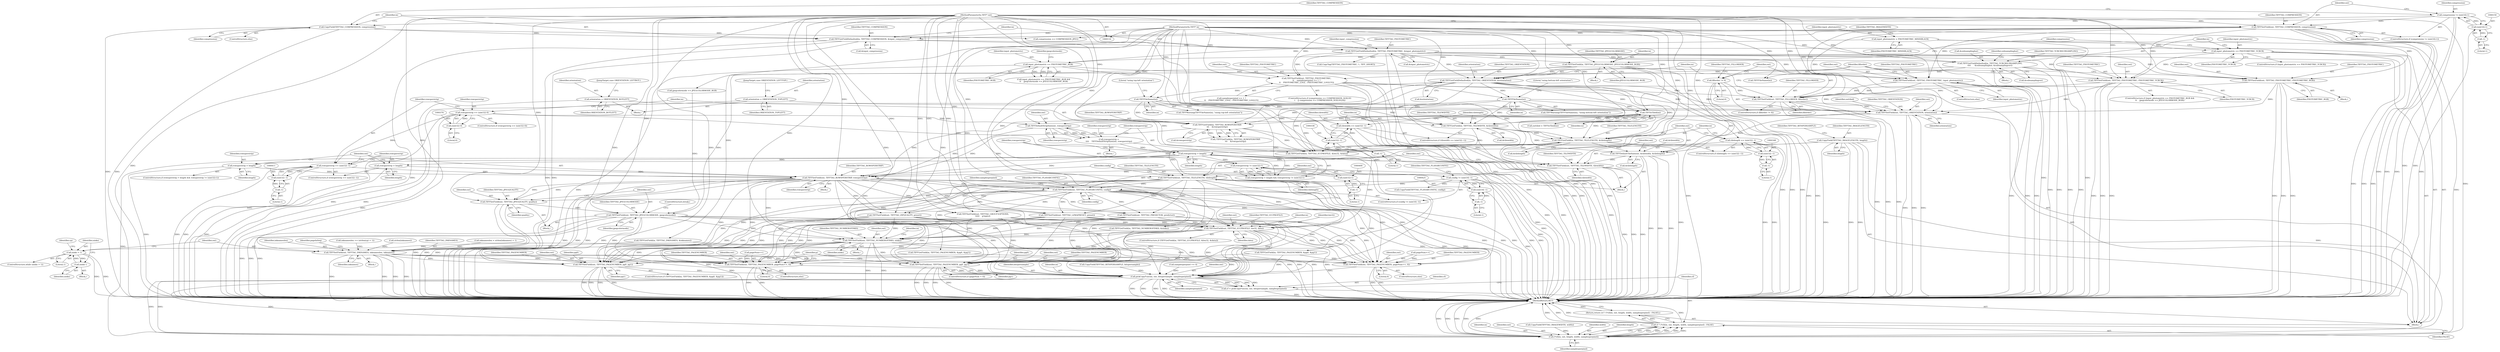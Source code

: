 digraph "0_libtiff_43c0b81a818640429317c80fea1e66771e85024b#diff-c8b4b355f9b5c06d585b23138e1c185f@pointer" {
"1000452" [label="(Call,TIFFSetField(out, TIFFTAG_JPEGQUALITY, quality))"];
"1000417" [label="(Call,TIFFSetField(out, TIFFTAG_ROWSPERSTRIP, rowsperstrip))"];
"1000389" [label="(Call,TIFFDefaultStripSize(out, rowsperstrip))"];
"1000316" [label="(Call,TIFFSetField(out, TIFFTAG_ORIENTATION, orientation))"];
"1000224" [label="(Call,TIFFSetField(out, TIFFTAG_PHOTOMETRIC, PHOTOMETRIC_YCBCR))"];
"1000153" [label="(Call,TIFFSetField(out, TIFFTAG_COMPRESSION, compression))"];
"1000118" [label="(MethodParameterIn,TIFF* out)"];
"1000147" [label="(Call,compression != (uint16)-1)"];
"1000149" [label="(Call,(uint16)-1)"];
"1000151" [label="(Call,-1)"];
"1000166" [label="(Call,TIFFGetFieldDefaulted(in, TIFFTAG_PHOTOMETRIC, &input_photometric))"];
"1000161" [label="(Call,TIFFGetFieldDefaulted(in, TIFFTAG_COMPRESSION, &input_compression))"];
"1000117" [label="(MethodParameterIn,TIFF* in)"];
"1000158" [label="(Call,CopyField(TIFFTAG_COMPRESSION, compression))"];
"1000182" [label="(Call,input_photometric == PHOTOMETRIC_YCBCR)"];
"1000127" [label="(Call,input_photometric = PHOTOMETRIC_MINISBLACK)"];
"1000274" [label="(Call,TIFFSetField(out, TIFFTAG_FILLORDER, fillorder))"];
"1000229" [label="(Call,TIFFSetField(out, TIFFTAG_PHOTOMETRIC, input_photometric))"];
"1000218" [label="(Call,input_photometric == PHOTOMETRIC_RGB)"];
"1000242" [label="(Call,TIFFSetField(out, TIFFTAG_PHOTOMETRIC,\n\t\t    samplesperpixel == 1 ?\n\t\t    PHOTOMETRIC_LOGL : PHOTOMETRIC_LOGLUV))"];
"1000261" [label="(Call,TIFFSetField(out, TIFFTAG_PHOTOMETRIC, PHOTOMETRIC_RGB))"];
"1000271" [label="(Call,fillorder != 0)"];
"1000283" [label="(Call,TIFFGetFieldDefaulted(in, TIFFTAG_ORIENTATION, &orientation))"];
"1000188" [label="(Call,TIFFGetFieldDefaulted(in, TIFFTAG_YCBCRSUBSAMPLING,\n\t\t\t\t      &subsamplinghor, &subsamplingver))"];
"1000176" [label="(Call,TIFFSetField(in, TIFFTAG_JPEGCOLORMODE, JPEGCOLORMODE_RGB))"];
"1000297" [label="(Call,orientation = ORIENTATION_BOTLEFT)"];
"1000310" [label="(Call,orientation = ORIENTATION_TOPLEFT)"];
"1000373" [label="(Call,rowsperstrip == (uint32) 0)"];
"1000375" [label="(Call,(uint32) 0)"];
"1000381" [label="(Call,TIFFGetField(in, TIFFTAG_ROWSPERSTRIP,\n\t\t\t    &rowsperstrip))"];
"1000327" [label="(Call,TIFFIsTiled(in))"];
"1000294" [label="(Call,TIFFFileName(in))"];
"1000307" [label="(Call,TIFFFileName(in))"];
"1000397" [label="(Call,rowsperstrip != (uint32)-1)"];
"1000394" [label="(Call,rowsperstrip > length)"];
"1000387" [label="(Call,rowsperstrip =\n\t\t\t\t    TIFFDefaultStripSize(out, rowsperstrip))"];
"1000137" [label="(Call,CopyField(TIFFTAG_IMAGELENGTH, length))"];
"1000399" [label="(Call,(uint32)-1)"];
"1000401" [label="(Call,-1)"];
"1000408" [label="(Call,rowsperstrip == (uint32) -1)"];
"1000410" [label="(Call,(uint32) -1)"];
"1000412" [label="(Call,-1)"];
"1000403" [label="(Call,rowsperstrip = length)"];
"1000414" [label="(Call,rowsperstrip = length)"];
"1000428" [label="(Call,TIFFSetField(out, TIFFTAG_PLANARCONFIG, config))"];
"1000366" [label="(Call,TIFFSetField(out, TIFFTAG_TILELENGTH, tilelength))"];
"1000362" [label="(Call,TIFFSetField(out, TIFFTAG_TILEWIDTH, tilewidth))"];
"1000356" [label="(Call,TIFFDefaultTileSize(out, &tilewidth, &tilelength))"];
"1000339" [label="(Call,TIFFGetField(in, TIFFTAG_TILEWIDTH, &tilewidth))"];
"1000351" [label="(Call,TIFFGetField(in, TIFFTAG_TILELENGTH, &tilelength))"];
"1000333" [label="(Call,tilewidth == (uint32) -1)"];
"1000335" [label="(Call,(uint32) -1)"];
"1000337" [label="(Call,-1)"];
"1000345" [label="(Call,tilelength == (uint32) -1)"];
"1000347" [label="(Call,(uint32) -1)"];
"1000349" [label="(Call,-1)"];
"1000422" [label="(Call,config != (uint16) -1)"];
"1000424" [label="(Call,(uint16) -1)"];
"1000426" [label="(Call,-1)"];
"1000456" [label="(Call,TIFFSetField(out, TIFFTAG_JPEGCOLORMODE, jpegcolormode))"];
"1000589" [label="(Call,TIFFSetField(out, TIFFTAG_ICCPROFILE, len32, data))"];
"1000604" [label="(Call,TIFFSetField(out, TIFFTAG_NUMBEROFINKS, ninks))"];
"1000627" [label="(Call,ninks > 1)"];
"1000644" [label="(Call,ninks--)"];
"1000646" [label="(Call,TIFFSetField(out, TIFFTAG_INKNAMES, inknameslen, inknames))"];
"1000672" [label="(Call,TIFFSetField(out, TIFFTAG_PAGENUMBER, pg0, pg1))"];
"1000735" [label="(Call,pickCopyFunc(in, out, bitspersample, samplesperpixel))"];
"1000733" [label="(Call,cf = pickCopyFunc(in, out, bitspersample, samplesperpixel))"];
"1000743" [label="(Call,(*cf)(in, out, length, width, samplesperpixel))"];
"1000741" [label="(Call,cf ? (*cf)(in, out, length, width, samplesperpixel) : FALSE)"];
"1000740" [label="(Return,return (cf ? (*cf)(in, out, length, width, samplesperpixel) : FALSE);)"];
"1000678" [label="(Call,TIFFSetField(out, TIFFTAG_PAGENUMBER, pageNum++, 0))"];
"1000699" [label="(Call,TIFFSetField(out, TIFFTAG_PAGENUMBER, pg0, pg1))"];
"1000705" [label="(Call,TIFFSetField(out, TIFFTAG_PAGENUMBER, pageNum++, 0))"];
"1000224" [label="(Call,TIFFSetField(out, TIFFTAG_PHOTOMETRIC, PHOTOMETRIC_YCBCR))"];
"1000283" [label="(Call,TIFFGetFieldDefaulted(in, TIFFTAG_ORIENTATION, &orientation))"];
"1000227" [label="(Identifier,PHOTOMETRIC_YCBCR)"];
"1000177" [label="(Identifier,in)"];
"1000629" [label="(Literal,1)"];
"1000438" [label="(Identifier,samplesperpixel)"];
"1000388" [label="(Identifier,rowsperstrip)"];
"1000748" [label="(Identifier,samplesperpixel)"];
"1000226" [label="(Identifier,TIFFTAG_PHOTOMETRIC)"];
"1000275" [label="(Identifier,out)"];
"1000137" [label="(Call,CopyField(TIFFTAG_IMAGELENGTH, length))"];
"1000645" [label="(Identifier,ninks)"];
"1000277" [label="(Identifier,fillorder)"];
"1000420" [label="(Identifier,rowsperstrip)"];
"1000744" [label="(Identifier,in)"];
"1000745" [label="(Identifier,out)"];
"1000118" [label="(MethodParameterIn,TIFF* out)"];
"1000367" [label="(Identifier,out)"];
"1000134" [label="(Call,CopyField(TIFFTAG_IMAGEWIDTH, width))"];
"1000416" [label="(Identifier,length)"];
"1000706" [label="(Identifier,out)"];
"1000264" [label="(Identifier,PHOTOMETRIC_RGB)"];
"1000458" [label="(Identifier,TIFFTAG_JPEGCOLORMODE)"];
"1000166" [label="(Call,TIFFGetFieldDefaulted(in, TIFFTAG_PHOTOMETRIC, &input_photometric))"];
"1000399" [label="(Call,(uint32)-1)"];
"1000386" [label="(Block,)"];
"1000357" [label="(Identifier,out)"];
"1000335" [label="(Call,(uint32) -1)"];
"1000630" [label="(Block,)"];
"1000604" [label="(Call,TIFFSetField(out, TIFFTAG_NUMBEROFINKS, ninks))"];
"1000417" [label="(Call,TIFFSetField(out, TIFFTAG_ROWSPERSTRIP, rowsperstrip))"];
"1000272" [label="(Identifier,fillorder)"];
"1000129" [label="(Identifier,PHOTOMETRIC_MINISBLACK)"];
"1000369" [label="(Identifier,tilelength)"];
"1000738" [label="(Identifier,bitspersample)"];
"1000704" [label="(ControlStructure,else)"];
"1000183" [label="(Identifier,input_photometric)"];
"1000609" [label="(Call,TIFFGetField(in, TIFFTAG_INKNAMES, &inknames))"];
"1000127" [label="(Call,input_photometric = PHOTOMETRIC_MINISBLACK)"];
"1000364" [label="(Identifier,TIFFTAG_TILEWIDTH)"];
"1000739" [label="(Identifier,samplesperpixel)"];
"1000710" [label="(Literal,0)"];
"1000428" [label="(Call,TIFFSetField(out, TIFFTAG_PLANARCONFIG, config))"];
"1000213" [label="(Identifier,compression)"];
"1000375" [label="(Call,(uint32) 0)"];
"1000675" [label="(Identifier,pg0)"];
"1000135" [label="(Identifier,TIFFTAG_IMAGEWIDTH)"];
"1000405" [label="(Identifier,length)"];
"1000332" [label="(ControlStructure,if (tilewidth == (uint32) -1))"];
"1000676" [label="(Identifier,pg1)"];
"1000260" [label="(Block,)"];
"1000139" [label="(Identifier,length)"];
"1000736" [label="(Identifier,in)"];
"1000747" [label="(Identifier,width)"];
"1000371" [label="(Block,)"];
"1000175" [label="(Block,)"];
"1000298" [label="(Identifier,orientation)"];
"1000362" [label="(Call,TIFFSetField(out, TIFFTAG_TILEWIDTH, tilewidth))"];
"1000456" [label="(Call,TIFFSetField(out, TIFFTAG_JPEGCOLORMODE, jpegcolormode))"];
"1000297" [label="(Call,orientation = ORIENTATION_BOTLEFT)"];
"1000450" [label="(Block,)"];
"1000312" [label="(Identifier,ORIENTATION_TOPLEFT)"];
"1000325" [label="(Call,outtiled = TIFFIsTiled(in))"];
"1000434" [label="(Identifier,TIFFTAG_PLANARCONFIG)"];
"1000225" [label="(Identifier,out)"];
"1000308" [label="(Identifier,in)"];
"1000188" [label="(Call,TIFFGetFieldDefaulted(in, TIFFTAG_YCBCRSUBSAMPLING,\n\t\t\t\t      &subsamplinghor, &subsamplingver))"];
"1000664" [label="(ControlStructure,if (TIFFGetField(in, TIFFTAG_PAGENUMBER, &pg0, &pg1)))"];
"1000426" [label="(Call,-1)"];
"1000683" [label="(Literal,0)"];
"1000179" [label="(Identifier,JPEGCOLORMODE_RGB)"];
"1000322" [label="(Identifier,outtiled)"];
"1000181" [label="(ControlStructure,if (input_photometric == PHOTOMETRIC_YCBCR))"];
"1000316" [label="(Call,TIFFSetField(out, TIFFTAG_ORIENTATION, orientation))"];
"1000743" [label="(Call,(*cf)(in, out, length, width, samplesperpixel))"];
"1000339" [label="(Call,TIFFGetField(in, TIFFTAG_TILEWIDTH, &tilewidth))"];
"1000270" [label="(ControlStructure,if (fillorder != 0))"];
"1000222" [label="(Identifier,jpegcolormode)"];
"1000185" [label="(Block,)"];
"1000404" [label="(Identifier,rowsperstrip)"];
"1000423" [label="(Identifier,config)"];
"1000628" [label="(Identifier,ninks)"];
"1000460" [label="(ControlStructure,break;)"];
"1000700" [label="(Identifier,out)"];
"1000173" [label="(Identifier,input_compression)"];
"1000679" [label="(Identifier,out)"];
"1000299" [label="(Identifier,ORIENTATION_BOTLEFT)"];
"1000734" [label="(Identifier,cf)"];
"1000681" [label="(Call,pageNum++)"];
"1000649" [label="(Identifier,inknameslen)"];
"1000740" [label="(Return,return (cf ? (*cf)(in, out, length, width, samplesperpixel) : FALSE);)"];
"1000678" [label="(Call,TIFFSetField(out, TIFFTAG_PAGENUMBER, pageNum++, 0))"];
"1000366" [label="(Call,TIFFSetField(out, TIFFTAG_TILELENGTH, tilelength))"];
"1000592" [label="(Identifier,len32)"];
"1000168" [label="(Identifier,TIFFTAG_PHOTOMETRIC)"];
"1000433" [label="(Call,CopyField(TIFFTAG_PLANARCONFIG, config))"];
"1000286" [label="(Call,&orientation)"];
"1000152" [label="(Literal,1)"];
"1000424" [label="(Call,(uint16) -1)"];
"1000632" [label="(Identifier,cp)"];
"1000381" [label="(Call,TIFFGetField(in, TIFFTAG_ROWSPERSTRIP,\n\t\t\t    &rowsperstrip))"];
"1000212" [label="(Call,compression == COMPRESSION_JPEG)"];
"1000119" [label="(Block,)"];
"1000230" [label="(Identifier,out)"];
"1000429" [label="(Identifier,out)"];
"1000159" [label="(Identifier,TIFFTAG_COMPRESSION)"];
"1000191" [label="(Call,&subsamplinghor)"];
"1000261" [label="(Call,TIFFSetField(out, TIFFTAG_PHOTOMETRIC, PHOTOMETRIC_RGB))"];
"1000198" [label="(Identifier,subsamplinghor)"];
"1000699" [label="(Call,TIFFSetField(out, TIFFTAG_PAGENUMBER, pg0, pg1))"];
"1000162" [label="(Identifier,in)"];
"1000140" [label="(Call,CopyField(TIFFTAG_BITSPERSAMPLE, bitspersample))"];
"1000677" [label="(ControlStructure,else)"];
"1000418" [label="(Identifier,out)"];
"1000327" [label="(Call,TIFFIsTiled(in))"];
"1000217" [label="(Call,input_photometric == PHOTOMETRIC_RGB &&\n\t\t    jpegcolormode == JPEGCOLORMODE_RGB)"];
"1000157" [label="(ControlStructure,else)"];
"1000138" [label="(Identifier,TIFFTAG_IMAGELENGTH)"];
"1000419" [label="(Identifier,TIFFTAG_ROWSPERSTRIP)"];
"1000415" [label="(Identifier,rowsperstrip)"];
"1000410" [label="(Call,(uint32) -1)"];
"1000229" [label="(Call,TIFFSetField(out, TIFFTAG_PHOTOMETRIC, input_photometric))"];
"1000392" [label="(ControlStructure,if (rowsperstrip > length && rowsperstrip != (uint32)-1))"];
"1000345" [label="(Call,tilelength == (uint32) -1)"];
"1000341" [label="(Identifier,TIFFTAG_TILEWIDTH)"];
"1000672" [label="(Call,TIFFSetField(out, TIFFTAG_PAGENUMBER, pg0, pg1))"];
"1000117" [label="(MethodParameterIn,TIFF* in)"];
"1000189" [label="(Identifier,in)"];
"1000382" [label="(Identifier,in)"];
"1000384" [label="(Call,&rowsperstrip)"];
"1000387" [label="(Call,rowsperstrip =\n\t\t\t\t    TIFFDefaultStripSize(out, rowsperstrip))"];
"1000741" [label="(Call,cf ? (*cf)(in, out, length, width, samplesperpixel) : FALSE)"];
"1000306" [label="(Call,TIFFWarning(TIFFFileName(in), \"using top-left orientation\"))"];
"1000284" [label="(Identifier,in)"];
"1000242" [label="(Call,TIFFSetField(out, TIFFTAG_PHOTOMETRIC,\n\t\t    samplesperpixel == 1 ?\n\t\t    PHOTOMETRIC_LOGL : PHOTOMETRIC_LOGLUV))"];
"1000245" [label="(Call,samplesperpixel == 1 ?\n\t\t    PHOTOMETRIC_LOGL : PHOTOMETRIC_LOGLUV)"];
"1000352" [label="(Identifier,in)"];
"1000733" [label="(Call,cf = pickCopyFunc(in, out, bitspersample, samplesperpixel))"];
"1000437" [label="(Call,samplesperpixel <= 4)"];
"1000742" [label="(Identifier,cf)"];
"1000148" [label="(Identifier,compression)"];
"1000228" [label="(ControlStructure,else)"];
"1000153" [label="(Call,TIFFSetField(out, TIFFTAG_COMPRESSION, compression))"];
"1000300" [label="(JumpTarget,case ORIENTATION_LEFTBOT:)"];
"1000350" [label="(Literal,1)"];
"1000232" [label="(Identifier,input_photometric)"];
"1000412" [label="(Call,-1)"];
"1000154" [label="(Identifier,out)"];
"1000656" [label="(Identifier,pageInSeq)"];
"1000713" [label="(Identifier,p)"];
"1000396" [label="(Identifier,length)"];
"1000334" [label="(Identifier,tilewidth)"];
"1000216" [label="(ControlStructure,if (input_photometric == PHOTOMETRIC_RGB &&\n\t\t    jpegcolormode == JPEGCOLORMODE_RGB))"];
"1000427" [label="(Literal,1)"];
"1000393" [label="(Call,rowsperstrip > length && rowsperstrip != (uint32)-1)"];
"1000582" [label="(Call,TIFFGetField(in, TIFFTAG_ICCPROFILE, &len32, &data))"];
"1000540" [label="(Call,TIFFSetField(out, TIFFTAG_GROUP3OPTIONS,\n\t\t\t\t\t    g3opts))"];
"1000705" [label="(Call,TIFFSetField(out, TIFFTAG_PAGENUMBER, pageNum++, 0))"];
"1000151" [label="(Call,-1)"];
"1000169" [label="(Call,&input_photometric)"];
"1000459" [label="(Identifier,jpegcolormode)"];
"1000263" [label="(Identifier,TIFFTAG_PHOTOMETRIC)"];
"1000737" [label="(Identifier,out)"];
"1000190" [label="(Identifier,TIFFTAG_YCBCRSUBSAMPLING)"];
"1000161" [label="(Call,TIFFGetFieldDefaulted(in, TIFFTAG_COMPRESSION, &input_compression))"];
"1000452" [label="(Call,TIFFSetField(out, TIFFTAG_JPEGQUALITY, quality))"];
"1000409" [label="(Identifier,rowsperstrip)"];
"1000455" [label="(Identifier,quality)"];
"1000285" [label="(Identifier,TIFFTAG_ORIENTATION)"];
"1000626" [label="(ControlStructure,while (ninks > 1))"];
"1000141" [label="(Identifier,TIFFTAG_BITSPERSAMPLE)"];
"1000627" [label="(Call,ninks > 1)"];
"1000184" [label="(Identifier,PHOTOMETRIC_YCBCR)"];
"1000750" [label="(MethodReturn,RET)"];
"1000309" [label="(Literal,\"using top-left orientation\")"];
"1000383" [label="(Identifier,TIFFTAG_ROWSPERSTRIP)"];
"1000342" [label="(Call,&tilewidth)"];
"1000155" [label="(Identifier,TIFFTAG_COMPRESSION)"];
"1000380" [label="(Call,!TIFFGetField(in, TIFFTAG_ROWSPERSTRIP,\n\t\t\t    &rowsperstrip))"];
"1000638" [label="(Call,inknameslen += (strlen(cp) + 1))"];
"1000337" [label="(Call,-1)"];
"1000521" [label="(Call,TIFFSetField(out, TIFFTAG_LZMAPRESET, preset))"];
"1000647" [label="(Identifier,out)"];
"1000377" [label="(Literal,0)"];
"1000644" [label="(Call,ninks--)"];
"1000746" [label="(Identifier,length)"];
"1000695" [label="(ControlStructure,if (pageNum < 0))"];
"1000266" [label="(Call,CopyTag(TIFFTAG_PHOTOMETRIC, 1, TIFF_SHORT))"];
"1000344" [label="(ControlStructure,if (tilelength == (uint32) -1))"];
"1000606" [label="(Identifier,TIFFTAG_NUMBEROFINKS)"];
"1000234" [label="(ControlStructure,if (compression == COMPRESSION_SGILOG\n\t    || compression == COMPRESSION_SGILOG24))"];
"1000333" [label="(Call,tilewidth == (uint32) -1)"];
"1000687" [label="(Call,TIFFGetField(in, TIFFTAG_PAGENUMBER, &pg0, &pg1))"];
"1000374" [label="(Identifier,rowsperstrip)"];
"1000318" [label="(Identifier,TIFFTAG_ORIENTATION)"];
"1000244" [label="(Identifier,TIFFTAG_PHOTOMETRIC)"];
"1000176" [label="(Call,TIFFSetField(in, TIFFTAG_JPEGCOLORMODE, JPEGCOLORMODE_RGB))"];
"1000363" [label="(Identifier,out)"];
"1000431" [label="(Identifier,config)"];
"1000407" [label="(ControlStructure,if (rowsperstrip == (uint32) -1))"];
"1000614" [label="(Block,)"];
"1000146" [label="(ControlStructure,if (compression != (uint16)-1))"];
"1000351" [label="(Call,TIFFGetField(in, TIFFTAG_TILELENGTH, &tilelength))"];
"1000290" [label="(Block,)"];
"1000650" [label="(Identifier,inknames)"];
"1000619" [label="(Call,strlen(inknames))"];
"1000490" [label="(Call,TIFFSetField(out, TIFFTAG_PREDICTOR, predictor))"];
"1000158" [label="(Call,CopyField(TIFFTAG_COMPRESSION, compression))"];
"1000346" [label="(Identifier,tilelength)"];
"1000607" [label="(Identifier,ninks)"];
"1000271" [label="(Call,fillorder != 0)"];
"1000149" [label="(Call,(uint16)-1)"];
"1000163" [label="(Identifier,TIFFTAG_COMPRESSION)"];
"1000349" [label="(Call,-1)"];
"1000293" [label="(Call,TIFFWarning(TIFFFileName(in), \"using bottom-left orientation\"))"];
"1000665" [label="(Call,TIFFGetField(in, TIFFTAG_PAGENUMBER, &pg0, &pg1))"];
"1000365" [label="(Identifier,tilewidth)"];
"1000401" [label="(Call,-1)"];
"1000394" [label="(Call,rowsperstrip > length)"];
"1000147" [label="(Call,compression != (uint16)-1)"];
"1000193" [label="(Call,&subsamplingver)"];
"1000590" [label="(Identifier,out)"];
"1000591" [label="(Identifier,TIFFTAG_ICCPROFILE)"];
"1000512" [label="(Call,TIFFSetField(out, TIFFTAG_ZIPQUALITY, preset))"];
"1000207" [label="(Call,TIFFFileName(in))"];
"1000276" [label="(Identifier,TIFFTAG_FILLORDER)"];
"1000391" [label="(Identifier,rowsperstrip)"];
"1000262" [label="(Identifier,out)"];
"1000414" [label="(Call,rowsperstrip = length)"];
"1000347" [label="(Call,(uint32) -1)"];
"1000603" [label="(Block,)"];
"1000605" [label="(Identifier,out)"];
"1000294" [label="(Call,TIFFFileName(in))"];
"1000338" [label="(Literal,1)"];
"1000610" [label="(Identifier,in)"];
"1000646" [label="(Call,TIFFSetField(out, TIFFTAG_INKNAMES, inknameslen, inknames))"];
"1000289" [label="(Identifier,orientation)"];
"1000156" [label="(Identifier,compression)"];
"1000598" [label="(Call,TIFFGetField(in, TIFFTAG_NUMBEROFINKS, &ninks))"];
"1000280" [label="(Identifier,TIFFTAG_FILLORDER)"];
"1000128" [label="(Identifier,input_photometric)"];
"1000599" [label="(Identifier,in)"];
"1000703" [label="(Identifier,pg1)"];
"1000372" [label="(ControlStructure,if (rowsperstrip == (uint32) 0))"];
"1000589" [label="(Call,TIFFSetField(out, TIFFTAG_ICCPROFILE, len32, data))"];
"1000220" [label="(Identifier,PHOTOMETRIC_RGB)"];
"1000454" [label="(Identifier,TIFFTAG_JPEGQUALITY)"];
"1000218" [label="(Call,input_photometric == PHOTOMETRIC_RGB)"];
"1000313" [label="(JumpTarget,case ORIENTATION_LEFTTOP:)"];
"1000389" [label="(Call,TIFFDefaultStripSize(out, rowsperstrip))"];
"1000368" [label="(Identifier,TIFFTAG_TILELENGTH)"];
"1000581" [label="(ControlStructure,if (TIFFGetField(in, TIFFTAG_ICCPROFILE, &len32, &data)))"];
"1000390" [label="(Identifier,out)"];
"1000295" [label="(Identifier,in)"];
"1000296" [label="(Literal,\"using bottom-left orientation\")"];
"1000648" [label="(Identifier,TIFFTAG_INKNAMES)"];
"1000708" [label="(Call,pageNum++)"];
"1000354" [label="(Call,&tilelength)"];
"1000182" [label="(Call,input_photometric == PHOTOMETRIC_YCBCR)"];
"1000164" [label="(Call,&input_compression)"];
"1000453" [label="(Identifier,out)"];
"1000219" [label="(Identifier,input_photometric)"];
"1000408" [label="(Call,rowsperstrip == (uint32) -1)"];
"1000707" [label="(Identifier,TIFFTAG_PAGENUMBER)"];
"1000311" [label="(Identifier,orientation)"];
"1000395" [label="(Identifier,rowsperstrip)"];
"1000397" [label="(Call,rowsperstrip != (uint32)-1)"];
"1000457" [label="(Identifier,out)"];
"1000178" [label="(Identifier,TIFFTAG_JPEGCOLORMODE)"];
"1000402" [label="(Literal,1)"];
"1000735" [label="(Call,pickCopyFunc(in, out, bitspersample, samplesperpixel))"];
"1000680" [label="(Identifier,TIFFTAG_PAGENUMBER)"];
"1000328" [label="(Identifier,in)"];
"1000674" [label="(Identifier,TIFFTAG_PAGENUMBER)"];
"1000593" [label="(Identifier,data)"];
"1000413" [label="(Literal,1)"];
"1000273" [label="(Literal,0)"];
"1000356" [label="(Call,TIFFDefaultTileSize(out, &tilewidth, &tilelength))"];
"1000358" [label="(Call,&tilewidth)"];
"1000616" [label="(Call,inknameslen = strlen(inknames) + 1)"];
"1000231" [label="(Identifier,TIFFTAG_PHOTOMETRIC)"];
"1000221" [label="(Call,jpegcolormode == JPEGCOLORMODE_RGB)"];
"1000373" [label="(Call,rowsperstrip == (uint32) 0)"];
"1000749" [label="(Identifier,FALSE)"];
"1000319" [label="(Identifier,orientation)"];
"1000331" [label="(Block,)"];
"1000243" [label="(Identifier,out)"];
"1000430" [label="(Identifier,TIFFTAG_PLANARCONFIG)"];
"1000340" [label="(Identifier,in)"];
"1000421" [label="(ControlStructure,if (config != (uint16) -1))"];
"1000701" [label="(Identifier,TIFFTAG_PAGENUMBER)"];
"1000702" [label="(Identifier,pg0)"];
"1000398" [label="(Identifier,rowsperstrip)"];
"1000317" [label="(Identifier,out)"];
"1000422" [label="(Call,config != (uint16) -1)"];
"1000360" [label="(Call,&tilelength)"];
"1000673" [label="(Identifier,out)"];
"1000307" [label="(Call,TIFFFileName(in))"];
"1000160" [label="(Identifier,compression)"];
"1000353" [label="(Identifier,TIFFTAG_TILELENGTH)"];
"1000167" [label="(Identifier,in)"];
"1000403" [label="(Call,rowsperstrip = length)"];
"1000274" [label="(Call,TIFFSetField(out, TIFFTAG_FILLORDER, fillorder))"];
"1000310" [label="(Call,orientation = ORIENTATION_TOPLEFT)"];
"1000452" -> "1000450"  [label="AST: "];
"1000452" -> "1000455"  [label="CFG: "];
"1000453" -> "1000452"  [label="AST: "];
"1000454" -> "1000452"  [label="AST: "];
"1000455" -> "1000452"  [label="AST: "];
"1000457" -> "1000452"  [label="CFG: "];
"1000452" -> "1000750"  [label="DDG: "];
"1000452" -> "1000750"  [label="DDG: "];
"1000452" -> "1000750"  [label="DDG: "];
"1000417" -> "1000452"  [label="DDG: "];
"1000428" -> "1000452"  [label="DDG: "];
"1000366" -> "1000452"  [label="DDG: "];
"1000118" -> "1000452"  [label="DDG: "];
"1000452" -> "1000456"  [label="DDG: "];
"1000417" -> "1000371"  [label="AST: "];
"1000417" -> "1000420"  [label="CFG: "];
"1000418" -> "1000417"  [label="AST: "];
"1000419" -> "1000417"  [label="AST: "];
"1000420" -> "1000417"  [label="AST: "];
"1000423" -> "1000417"  [label="CFG: "];
"1000417" -> "1000750"  [label="DDG: "];
"1000417" -> "1000750"  [label="DDG: "];
"1000417" -> "1000750"  [label="DDG: "];
"1000389" -> "1000417"  [label="DDG: "];
"1000316" -> "1000417"  [label="DDG: "];
"1000118" -> "1000417"  [label="DDG: "];
"1000381" -> "1000417"  [label="DDG: "];
"1000397" -> "1000417"  [label="DDG: "];
"1000408" -> "1000417"  [label="DDG: "];
"1000403" -> "1000417"  [label="DDG: "];
"1000414" -> "1000417"  [label="DDG: "];
"1000394" -> "1000417"  [label="DDG: "];
"1000417" -> "1000428"  [label="DDG: "];
"1000417" -> "1000490"  [label="DDG: "];
"1000417" -> "1000512"  [label="DDG: "];
"1000417" -> "1000521"  [label="DDG: "];
"1000417" -> "1000540"  [label="DDG: "];
"1000417" -> "1000589"  [label="DDG: "];
"1000417" -> "1000604"  [label="DDG: "];
"1000417" -> "1000672"  [label="DDG: "];
"1000417" -> "1000678"  [label="DDG: "];
"1000417" -> "1000699"  [label="DDG: "];
"1000417" -> "1000705"  [label="DDG: "];
"1000417" -> "1000735"  [label="DDG: "];
"1000389" -> "1000387"  [label="AST: "];
"1000389" -> "1000391"  [label="CFG: "];
"1000390" -> "1000389"  [label="AST: "];
"1000391" -> "1000389"  [label="AST: "];
"1000387" -> "1000389"  [label="CFG: "];
"1000389" -> "1000387"  [label="DDG: "];
"1000389" -> "1000387"  [label="DDG: "];
"1000316" -> "1000389"  [label="DDG: "];
"1000118" -> "1000389"  [label="DDG: "];
"1000373" -> "1000389"  [label="DDG: "];
"1000316" -> "1000119"  [label="AST: "];
"1000316" -> "1000319"  [label="CFG: "];
"1000317" -> "1000316"  [label="AST: "];
"1000318" -> "1000316"  [label="AST: "];
"1000319" -> "1000316"  [label="AST: "];
"1000322" -> "1000316"  [label="CFG: "];
"1000316" -> "1000750"  [label="DDG: "];
"1000316" -> "1000750"  [label="DDG: "];
"1000316" -> "1000750"  [label="DDG: "];
"1000224" -> "1000316"  [label="DDG: "];
"1000274" -> "1000316"  [label="DDG: "];
"1000229" -> "1000316"  [label="DDG: "];
"1000242" -> "1000316"  [label="DDG: "];
"1000261" -> "1000316"  [label="DDG: "];
"1000153" -> "1000316"  [label="DDG: "];
"1000118" -> "1000316"  [label="DDG: "];
"1000283" -> "1000316"  [label="DDG: "];
"1000297" -> "1000316"  [label="DDG: "];
"1000310" -> "1000316"  [label="DDG: "];
"1000316" -> "1000356"  [label="DDG: "];
"1000224" -> "1000216"  [label="AST: "];
"1000224" -> "1000227"  [label="CFG: "];
"1000225" -> "1000224"  [label="AST: "];
"1000226" -> "1000224"  [label="AST: "];
"1000227" -> "1000224"  [label="AST: "];
"1000272" -> "1000224"  [label="CFG: "];
"1000224" -> "1000750"  [label="DDG: "];
"1000224" -> "1000750"  [label="DDG: "];
"1000224" -> "1000750"  [label="DDG: "];
"1000153" -> "1000224"  [label="DDG: "];
"1000118" -> "1000224"  [label="DDG: "];
"1000166" -> "1000224"  [label="DDG: "];
"1000182" -> "1000224"  [label="DDG: "];
"1000224" -> "1000274"  [label="DDG: "];
"1000153" -> "1000146"  [label="AST: "];
"1000153" -> "1000156"  [label="CFG: "];
"1000154" -> "1000153"  [label="AST: "];
"1000155" -> "1000153"  [label="AST: "];
"1000156" -> "1000153"  [label="AST: "];
"1000162" -> "1000153"  [label="CFG: "];
"1000153" -> "1000750"  [label="DDG: "];
"1000153" -> "1000750"  [label="DDG: "];
"1000153" -> "1000750"  [label="DDG: "];
"1000118" -> "1000153"  [label="DDG: "];
"1000147" -> "1000153"  [label="DDG: "];
"1000153" -> "1000161"  [label="DDG: "];
"1000153" -> "1000212"  [label="DDG: "];
"1000153" -> "1000229"  [label="DDG: "];
"1000153" -> "1000242"  [label="DDG: "];
"1000153" -> "1000261"  [label="DDG: "];
"1000153" -> "1000274"  [label="DDG: "];
"1000118" -> "1000116"  [label="AST: "];
"1000118" -> "1000750"  [label="DDG: "];
"1000118" -> "1000229"  [label="DDG: "];
"1000118" -> "1000242"  [label="DDG: "];
"1000118" -> "1000261"  [label="DDG: "];
"1000118" -> "1000274"  [label="DDG: "];
"1000118" -> "1000356"  [label="DDG: "];
"1000118" -> "1000362"  [label="DDG: "];
"1000118" -> "1000366"  [label="DDG: "];
"1000118" -> "1000428"  [label="DDG: "];
"1000118" -> "1000456"  [label="DDG: "];
"1000118" -> "1000490"  [label="DDG: "];
"1000118" -> "1000512"  [label="DDG: "];
"1000118" -> "1000521"  [label="DDG: "];
"1000118" -> "1000540"  [label="DDG: "];
"1000118" -> "1000589"  [label="DDG: "];
"1000118" -> "1000604"  [label="DDG: "];
"1000118" -> "1000646"  [label="DDG: "];
"1000118" -> "1000672"  [label="DDG: "];
"1000118" -> "1000678"  [label="DDG: "];
"1000118" -> "1000699"  [label="DDG: "];
"1000118" -> "1000705"  [label="DDG: "];
"1000118" -> "1000735"  [label="DDG: "];
"1000118" -> "1000743"  [label="DDG: "];
"1000147" -> "1000146"  [label="AST: "];
"1000147" -> "1000149"  [label="CFG: "];
"1000148" -> "1000147"  [label="AST: "];
"1000149" -> "1000147"  [label="AST: "];
"1000154" -> "1000147"  [label="CFG: "];
"1000159" -> "1000147"  [label="CFG: "];
"1000147" -> "1000750"  [label="DDG: "];
"1000147" -> "1000750"  [label="DDG: "];
"1000149" -> "1000147"  [label="DDG: "];
"1000147" -> "1000158"  [label="DDG: "];
"1000149" -> "1000151"  [label="CFG: "];
"1000150" -> "1000149"  [label="AST: "];
"1000151" -> "1000149"  [label="AST: "];
"1000149" -> "1000750"  [label="DDG: "];
"1000151" -> "1000149"  [label="DDG: "];
"1000151" -> "1000152"  [label="CFG: "];
"1000152" -> "1000151"  [label="AST: "];
"1000166" -> "1000119"  [label="AST: "];
"1000166" -> "1000169"  [label="CFG: "];
"1000167" -> "1000166"  [label="AST: "];
"1000168" -> "1000166"  [label="AST: "];
"1000169" -> "1000166"  [label="AST: "];
"1000173" -> "1000166"  [label="CFG: "];
"1000166" -> "1000750"  [label="DDG: "];
"1000166" -> "1000750"  [label="DDG: "];
"1000166" -> "1000750"  [label="DDG: "];
"1000161" -> "1000166"  [label="DDG: "];
"1000117" -> "1000166"  [label="DDG: "];
"1000166" -> "1000176"  [label="DDG: "];
"1000166" -> "1000188"  [label="DDG: "];
"1000166" -> "1000229"  [label="DDG: "];
"1000166" -> "1000242"  [label="DDG: "];
"1000166" -> "1000261"  [label="DDG: "];
"1000166" -> "1000266"  [label="DDG: "];
"1000166" -> "1000283"  [label="DDG: "];
"1000161" -> "1000119"  [label="AST: "];
"1000161" -> "1000164"  [label="CFG: "];
"1000162" -> "1000161"  [label="AST: "];
"1000163" -> "1000161"  [label="AST: "];
"1000164" -> "1000161"  [label="AST: "];
"1000167" -> "1000161"  [label="CFG: "];
"1000161" -> "1000750"  [label="DDG: "];
"1000161" -> "1000750"  [label="DDG: "];
"1000161" -> "1000750"  [label="DDG: "];
"1000117" -> "1000161"  [label="DDG: "];
"1000158" -> "1000161"  [label="DDG: "];
"1000117" -> "1000116"  [label="AST: "];
"1000117" -> "1000750"  [label="DDG: "];
"1000117" -> "1000176"  [label="DDG: "];
"1000117" -> "1000188"  [label="DDG: "];
"1000117" -> "1000207"  [label="DDG: "];
"1000117" -> "1000283"  [label="DDG: "];
"1000117" -> "1000294"  [label="DDG: "];
"1000117" -> "1000307"  [label="DDG: "];
"1000117" -> "1000327"  [label="DDG: "];
"1000117" -> "1000339"  [label="DDG: "];
"1000117" -> "1000351"  [label="DDG: "];
"1000117" -> "1000381"  [label="DDG: "];
"1000117" -> "1000582"  [label="DDG: "];
"1000117" -> "1000598"  [label="DDG: "];
"1000117" -> "1000609"  [label="DDG: "];
"1000117" -> "1000665"  [label="DDG: "];
"1000117" -> "1000687"  [label="DDG: "];
"1000117" -> "1000735"  [label="DDG: "];
"1000117" -> "1000743"  [label="DDG: "];
"1000158" -> "1000157"  [label="AST: "];
"1000158" -> "1000160"  [label="CFG: "];
"1000159" -> "1000158"  [label="AST: "];
"1000160" -> "1000158"  [label="AST: "];
"1000162" -> "1000158"  [label="CFG: "];
"1000158" -> "1000750"  [label="DDG: "];
"1000158" -> "1000750"  [label="DDG: "];
"1000158" -> "1000212"  [label="DDG: "];
"1000182" -> "1000181"  [label="AST: "];
"1000182" -> "1000184"  [label="CFG: "];
"1000183" -> "1000182"  [label="AST: "];
"1000184" -> "1000182"  [label="AST: "];
"1000189" -> "1000182"  [label="CFG: "];
"1000213" -> "1000182"  [label="CFG: "];
"1000182" -> "1000750"  [label="DDG: "];
"1000182" -> "1000750"  [label="DDG: "];
"1000182" -> "1000750"  [label="DDG: "];
"1000127" -> "1000182"  [label="DDG: "];
"1000182" -> "1000218"  [label="DDG: "];
"1000127" -> "1000119"  [label="AST: "];
"1000127" -> "1000129"  [label="CFG: "];
"1000128" -> "1000127"  [label="AST: "];
"1000129" -> "1000127"  [label="AST: "];
"1000135" -> "1000127"  [label="CFG: "];
"1000127" -> "1000750"  [label="DDG: "];
"1000127" -> "1000750"  [label="DDG: "];
"1000127" -> "1000218"  [label="DDG: "];
"1000274" -> "1000270"  [label="AST: "];
"1000274" -> "1000277"  [label="CFG: "];
"1000275" -> "1000274"  [label="AST: "];
"1000276" -> "1000274"  [label="AST: "];
"1000277" -> "1000274"  [label="AST: "];
"1000284" -> "1000274"  [label="CFG: "];
"1000274" -> "1000750"  [label="DDG: "];
"1000274" -> "1000750"  [label="DDG: "];
"1000274" -> "1000750"  [label="DDG: "];
"1000229" -> "1000274"  [label="DDG: "];
"1000242" -> "1000274"  [label="DDG: "];
"1000261" -> "1000274"  [label="DDG: "];
"1000271" -> "1000274"  [label="DDG: "];
"1000229" -> "1000228"  [label="AST: "];
"1000229" -> "1000232"  [label="CFG: "];
"1000230" -> "1000229"  [label="AST: "];
"1000231" -> "1000229"  [label="AST: "];
"1000232" -> "1000229"  [label="AST: "];
"1000272" -> "1000229"  [label="CFG: "];
"1000229" -> "1000750"  [label="DDG: "];
"1000229" -> "1000750"  [label="DDG: "];
"1000229" -> "1000750"  [label="DDG: "];
"1000218" -> "1000229"  [label="DDG: "];
"1000218" -> "1000217"  [label="AST: "];
"1000218" -> "1000220"  [label="CFG: "];
"1000219" -> "1000218"  [label="AST: "];
"1000220" -> "1000218"  [label="AST: "];
"1000222" -> "1000218"  [label="CFG: "];
"1000217" -> "1000218"  [label="CFG: "];
"1000218" -> "1000750"  [label="DDG: "];
"1000218" -> "1000750"  [label="DDG: "];
"1000218" -> "1000217"  [label="DDG: "];
"1000218" -> "1000217"  [label="DDG: "];
"1000242" -> "1000234"  [label="AST: "];
"1000242" -> "1000245"  [label="CFG: "];
"1000243" -> "1000242"  [label="AST: "];
"1000244" -> "1000242"  [label="AST: "];
"1000245" -> "1000242"  [label="AST: "];
"1000272" -> "1000242"  [label="CFG: "];
"1000242" -> "1000750"  [label="DDG: "];
"1000242" -> "1000750"  [label="DDG: "];
"1000242" -> "1000750"  [label="DDG: "];
"1000261" -> "1000260"  [label="AST: "];
"1000261" -> "1000264"  [label="CFG: "];
"1000262" -> "1000261"  [label="AST: "];
"1000263" -> "1000261"  [label="AST: "];
"1000264" -> "1000261"  [label="AST: "];
"1000272" -> "1000261"  [label="CFG: "];
"1000261" -> "1000750"  [label="DDG: "];
"1000261" -> "1000750"  [label="DDG: "];
"1000261" -> "1000750"  [label="DDG: "];
"1000271" -> "1000270"  [label="AST: "];
"1000271" -> "1000273"  [label="CFG: "];
"1000272" -> "1000271"  [label="AST: "];
"1000273" -> "1000271"  [label="AST: "];
"1000275" -> "1000271"  [label="CFG: "];
"1000280" -> "1000271"  [label="CFG: "];
"1000271" -> "1000750"  [label="DDG: "];
"1000271" -> "1000750"  [label="DDG: "];
"1000283" -> "1000119"  [label="AST: "];
"1000283" -> "1000286"  [label="CFG: "];
"1000284" -> "1000283"  [label="AST: "];
"1000285" -> "1000283"  [label="AST: "];
"1000286" -> "1000283"  [label="AST: "];
"1000289" -> "1000283"  [label="CFG: "];
"1000283" -> "1000750"  [label="DDG: "];
"1000283" -> "1000750"  [label="DDG: "];
"1000188" -> "1000283"  [label="DDG: "];
"1000176" -> "1000283"  [label="DDG: "];
"1000283" -> "1000294"  [label="DDG: "];
"1000283" -> "1000307"  [label="DDG: "];
"1000283" -> "1000327"  [label="DDG: "];
"1000283" -> "1000339"  [label="DDG: "];
"1000283" -> "1000351"  [label="DDG: "];
"1000283" -> "1000381"  [label="DDG: "];
"1000283" -> "1000582"  [label="DDG: "];
"1000188" -> "1000185"  [label="AST: "];
"1000188" -> "1000193"  [label="CFG: "];
"1000189" -> "1000188"  [label="AST: "];
"1000190" -> "1000188"  [label="AST: "];
"1000191" -> "1000188"  [label="AST: "];
"1000193" -> "1000188"  [label="AST: "];
"1000198" -> "1000188"  [label="CFG: "];
"1000188" -> "1000750"  [label="DDG: "];
"1000188" -> "1000750"  [label="DDG: "];
"1000188" -> "1000750"  [label="DDG: "];
"1000188" -> "1000750"  [label="DDG: "];
"1000188" -> "1000207"  [label="DDG: "];
"1000176" -> "1000175"  [label="AST: "];
"1000176" -> "1000179"  [label="CFG: "];
"1000177" -> "1000176"  [label="AST: "];
"1000178" -> "1000176"  [label="AST: "];
"1000179" -> "1000176"  [label="AST: "];
"1000213" -> "1000176"  [label="CFG: "];
"1000176" -> "1000750"  [label="DDG: "];
"1000176" -> "1000750"  [label="DDG: "];
"1000176" -> "1000750"  [label="DDG: "];
"1000176" -> "1000221"  [label="DDG: "];
"1000176" -> "1000456"  [label="DDG: "];
"1000297" -> "1000290"  [label="AST: "];
"1000297" -> "1000299"  [label="CFG: "];
"1000298" -> "1000297"  [label="AST: "];
"1000299" -> "1000297"  [label="AST: "];
"1000300" -> "1000297"  [label="CFG: "];
"1000297" -> "1000750"  [label="DDG: "];
"1000310" -> "1000290"  [label="AST: "];
"1000310" -> "1000312"  [label="CFG: "];
"1000311" -> "1000310"  [label="AST: "];
"1000312" -> "1000310"  [label="AST: "];
"1000313" -> "1000310"  [label="CFG: "];
"1000310" -> "1000750"  [label="DDG: "];
"1000373" -> "1000372"  [label="AST: "];
"1000373" -> "1000375"  [label="CFG: "];
"1000374" -> "1000373"  [label="AST: "];
"1000375" -> "1000373"  [label="AST: "];
"1000382" -> "1000373"  [label="CFG: "];
"1000409" -> "1000373"  [label="CFG: "];
"1000373" -> "1000750"  [label="DDG: "];
"1000373" -> "1000750"  [label="DDG: "];
"1000375" -> "1000373"  [label="DDG: "];
"1000373" -> "1000394"  [label="DDG: "];
"1000373" -> "1000408"  [label="DDG: "];
"1000375" -> "1000377"  [label="CFG: "];
"1000376" -> "1000375"  [label="AST: "];
"1000377" -> "1000375"  [label="AST: "];
"1000381" -> "1000380"  [label="AST: "];
"1000381" -> "1000384"  [label="CFG: "];
"1000382" -> "1000381"  [label="AST: "];
"1000383" -> "1000381"  [label="AST: "];
"1000384" -> "1000381"  [label="AST: "];
"1000380" -> "1000381"  [label="CFG: "];
"1000381" -> "1000750"  [label="DDG: "];
"1000381" -> "1000380"  [label="DDG: "];
"1000381" -> "1000380"  [label="DDG: "];
"1000381" -> "1000380"  [label="DDG: "];
"1000327" -> "1000381"  [label="DDG: "];
"1000294" -> "1000381"  [label="DDG: "];
"1000307" -> "1000381"  [label="DDG: "];
"1000381" -> "1000582"  [label="DDG: "];
"1000327" -> "1000325"  [label="AST: "];
"1000327" -> "1000328"  [label="CFG: "];
"1000328" -> "1000327"  [label="AST: "];
"1000325" -> "1000327"  [label="CFG: "];
"1000327" -> "1000325"  [label="DDG: "];
"1000294" -> "1000327"  [label="DDG: "];
"1000307" -> "1000327"  [label="DDG: "];
"1000327" -> "1000339"  [label="DDG: "];
"1000327" -> "1000351"  [label="DDG: "];
"1000327" -> "1000582"  [label="DDG: "];
"1000294" -> "1000293"  [label="AST: "];
"1000294" -> "1000295"  [label="CFG: "];
"1000295" -> "1000294"  [label="AST: "];
"1000296" -> "1000294"  [label="CFG: "];
"1000294" -> "1000293"  [label="DDG: "];
"1000294" -> "1000339"  [label="DDG: "];
"1000294" -> "1000351"  [label="DDG: "];
"1000294" -> "1000582"  [label="DDG: "];
"1000307" -> "1000306"  [label="AST: "];
"1000307" -> "1000308"  [label="CFG: "];
"1000308" -> "1000307"  [label="AST: "];
"1000309" -> "1000307"  [label="CFG: "];
"1000307" -> "1000306"  [label="DDG: "];
"1000307" -> "1000339"  [label="DDG: "];
"1000307" -> "1000351"  [label="DDG: "];
"1000307" -> "1000582"  [label="DDG: "];
"1000397" -> "1000393"  [label="AST: "];
"1000397" -> "1000399"  [label="CFG: "];
"1000398" -> "1000397"  [label="AST: "];
"1000399" -> "1000397"  [label="AST: "];
"1000393" -> "1000397"  [label="CFG: "];
"1000397" -> "1000750"  [label="DDG: "];
"1000397" -> "1000393"  [label="DDG: "];
"1000397" -> "1000393"  [label="DDG: "];
"1000394" -> "1000397"  [label="DDG: "];
"1000399" -> "1000397"  [label="DDG: "];
"1000394" -> "1000393"  [label="AST: "];
"1000394" -> "1000396"  [label="CFG: "];
"1000395" -> "1000394"  [label="AST: "];
"1000396" -> "1000394"  [label="AST: "];
"1000398" -> "1000394"  [label="CFG: "];
"1000393" -> "1000394"  [label="CFG: "];
"1000394" -> "1000750"  [label="DDG: "];
"1000394" -> "1000393"  [label="DDG: "];
"1000394" -> "1000393"  [label="DDG: "];
"1000387" -> "1000394"  [label="DDG: "];
"1000137" -> "1000394"  [label="DDG: "];
"1000394" -> "1000403"  [label="DDG: "];
"1000394" -> "1000743"  [label="DDG: "];
"1000387" -> "1000386"  [label="AST: "];
"1000388" -> "1000387"  [label="AST: "];
"1000395" -> "1000387"  [label="CFG: "];
"1000387" -> "1000750"  [label="DDG: "];
"1000137" -> "1000119"  [label="AST: "];
"1000137" -> "1000139"  [label="CFG: "];
"1000138" -> "1000137"  [label="AST: "];
"1000139" -> "1000137"  [label="AST: "];
"1000141" -> "1000137"  [label="CFG: "];
"1000137" -> "1000750"  [label="DDG: "];
"1000137" -> "1000750"  [label="DDG: "];
"1000137" -> "1000750"  [label="DDG: "];
"1000137" -> "1000414"  [label="DDG: "];
"1000137" -> "1000743"  [label="DDG: "];
"1000399" -> "1000401"  [label="CFG: "];
"1000400" -> "1000399"  [label="AST: "];
"1000401" -> "1000399"  [label="AST: "];
"1000401" -> "1000399"  [label="DDG: "];
"1000401" -> "1000402"  [label="CFG: "];
"1000402" -> "1000401"  [label="AST: "];
"1000408" -> "1000407"  [label="AST: "];
"1000408" -> "1000410"  [label="CFG: "];
"1000409" -> "1000408"  [label="AST: "];
"1000410" -> "1000408"  [label="AST: "];
"1000415" -> "1000408"  [label="CFG: "];
"1000418" -> "1000408"  [label="CFG: "];
"1000408" -> "1000750"  [label="DDG: "];
"1000408" -> "1000750"  [label="DDG: "];
"1000410" -> "1000408"  [label="DDG: "];
"1000410" -> "1000412"  [label="CFG: "];
"1000411" -> "1000410"  [label="AST: "];
"1000412" -> "1000410"  [label="AST: "];
"1000412" -> "1000410"  [label="DDG: "];
"1000412" -> "1000413"  [label="CFG: "];
"1000413" -> "1000412"  [label="AST: "];
"1000403" -> "1000392"  [label="AST: "];
"1000403" -> "1000405"  [label="CFG: "];
"1000404" -> "1000403"  [label="AST: "];
"1000405" -> "1000403"  [label="AST: "];
"1000418" -> "1000403"  [label="CFG: "];
"1000403" -> "1000750"  [label="DDG: "];
"1000414" -> "1000407"  [label="AST: "];
"1000414" -> "1000416"  [label="CFG: "];
"1000415" -> "1000414"  [label="AST: "];
"1000416" -> "1000414"  [label="AST: "];
"1000418" -> "1000414"  [label="CFG: "];
"1000414" -> "1000750"  [label="DDG: "];
"1000428" -> "1000421"  [label="AST: "];
"1000428" -> "1000431"  [label="CFG: "];
"1000429" -> "1000428"  [label="AST: "];
"1000430" -> "1000428"  [label="AST: "];
"1000431" -> "1000428"  [label="AST: "];
"1000438" -> "1000428"  [label="CFG: "];
"1000428" -> "1000750"  [label="DDG: "];
"1000428" -> "1000750"  [label="DDG: "];
"1000428" -> "1000750"  [label="DDG: "];
"1000366" -> "1000428"  [label="DDG: "];
"1000422" -> "1000428"  [label="DDG: "];
"1000428" -> "1000490"  [label="DDG: "];
"1000428" -> "1000512"  [label="DDG: "];
"1000428" -> "1000521"  [label="DDG: "];
"1000428" -> "1000540"  [label="DDG: "];
"1000428" -> "1000589"  [label="DDG: "];
"1000428" -> "1000604"  [label="DDG: "];
"1000428" -> "1000672"  [label="DDG: "];
"1000428" -> "1000678"  [label="DDG: "];
"1000428" -> "1000699"  [label="DDG: "];
"1000428" -> "1000705"  [label="DDG: "];
"1000428" -> "1000735"  [label="DDG: "];
"1000366" -> "1000331"  [label="AST: "];
"1000366" -> "1000369"  [label="CFG: "];
"1000367" -> "1000366"  [label="AST: "];
"1000368" -> "1000366"  [label="AST: "];
"1000369" -> "1000366"  [label="AST: "];
"1000423" -> "1000366"  [label="CFG: "];
"1000366" -> "1000750"  [label="DDG: "];
"1000366" -> "1000750"  [label="DDG: "];
"1000366" -> "1000750"  [label="DDG: "];
"1000362" -> "1000366"  [label="DDG: "];
"1000351" -> "1000366"  [label="DDG: "];
"1000345" -> "1000366"  [label="DDG: "];
"1000366" -> "1000490"  [label="DDG: "];
"1000366" -> "1000512"  [label="DDG: "];
"1000366" -> "1000521"  [label="DDG: "];
"1000366" -> "1000540"  [label="DDG: "];
"1000366" -> "1000589"  [label="DDG: "];
"1000366" -> "1000604"  [label="DDG: "];
"1000366" -> "1000672"  [label="DDG: "];
"1000366" -> "1000678"  [label="DDG: "];
"1000366" -> "1000699"  [label="DDG: "];
"1000366" -> "1000705"  [label="DDG: "];
"1000366" -> "1000735"  [label="DDG: "];
"1000362" -> "1000331"  [label="AST: "];
"1000362" -> "1000365"  [label="CFG: "];
"1000363" -> "1000362"  [label="AST: "];
"1000364" -> "1000362"  [label="AST: "];
"1000365" -> "1000362"  [label="AST: "];
"1000367" -> "1000362"  [label="CFG: "];
"1000362" -> "1000750"  [label="DDG: "];
"1000362" -> "1000750"  [label="DDG: "];
"1000362" -> "1000750"  [label="DDG: "];
"1000356" -> "1000362"  [label="DDG: "];
"1000339" -> "1000362"  [label="DDG: "];
"1000333" -> "1000362"  [label="DDG: "];
"1000356" -> "1000331"  [label="AST: "];
"1000356" -> "1000360"  [label="CFG: "];
"1000357" -> "1000356"  [label="AST: "];
"1000358" -> "1000356"  [label="AST: "];
"1000360" -> "1000356"  [label="AST: "];
"1000363" -> "1000356"  [label="CFG: "];
"1000356" -> "1000750"  [label="DDG: "];
"1000356" -> "1000750"  [label="DDG: "];
"1000356" -> "1000750"  [label="DDG: "];
"1000339" -> "1000356"  [label="DDG: "];
"1000351" -> "1000356"  [label="DDG: "];
"1000339" -> "1000332"  [label="AST: "];
"1000339" -> "1000342"  [label="CFG: "];
"1000340" -> "1000339"  [label="AST: "];
"1000341" -> "1000339"  [label="AST: "];
"1000342" -> "1000339"  [label="AST: "];
"1000346" -> "1000339"  [label="CFG: "];
"1000339" -> "1000750"  [label="DDG: "];
"1000339" -> "1000351"  [label="DDG: "];
"1000339" -> "1000582"  [label="DDG: "];
"1000351" -> "1000344"  [label="AST: "];
"1000351" -> "1000354"  [label="CFG: "];
"1000352" -> "1000351"  [label="AST: "];
"1000353" -> "1000351"  [label="AST: "];
"1000354" -> "1000351"  [label="AST: "];
"1000357" -> "1000351"  [label="CFG: "];
"1000351" -> "1000750"  [label="DDG: "];
"1000351" -> "1000582"  [label="DDG: "];
"1000333" -> "1000332"  [label="AST: "];
"1000333" -> "1000335"  [label="CFG: "];
"1000334" -> "1000333"  [label="AST: "];
"1000335" -> "1000333"  [label="AST: "];
"1000340" -> "1000333"  [label="CFG: "];
"1000346" -> "1000333"  [label="CFG: "];
"1000333" -> "1000750"  [label="DDG: "];
"1000335" -> "1000333"  [label="DDG: "];
"1000335" -> "1000337"  [label="CFG: "];
"1000336" -> "1000335"  [label="AST: "];
"1000337" -> "1000335"  [label="AST: "];
"1000337" -> "1000335"  [label="DDG: "];
"1000337" -> "1000338"  [label="CFG: "];
"1000338" -> "1000337"  [label="AST: "];
"1000345" -> "1000344"  [label="AST: "];
"1000345" -> "1000347"  [label="CFG: "];
"1000346" -> "1000345"  [label="AST: "];
"1000347" -> "1000345"  [label="AST: "];
"1000352" -> "1000345"  [label="CFG: "];
"1000357" -> "1000345"  [label="CFG: "];
"1000345" -> "1000750"  [label="DDG: "];
"1000345" -> "1000750"  [label="DDG: "];
"1000347" -> "1000345"  [label="DDG: "];
"1000347" -> "1000349"  [label="CFG: "];
"1000348" -> "1000347"  [label="AST: "];
"1000349" -> "1000347"  [label="AST: "];
"1000349" -> "1000347"  [label="DDG: "];
"1000349" -> "1000350"  [label="CFG: "];
"1000350" -> "1000349"  [label="AST: "];
"1000422" -> "1000421"  [label="AST: "];
"1000422" -> "1000424"  [label="CFG: "];
"1000423" -> "1000422"  [label="AST: "];
"1000424" -> "1000422"  [label="AST: "];
"1000429" -> "1000422"  [label="CFG: "];
"1000434" -> "1000422"  [label="CFG: "];
"1000422" -> "1000750"  [label="DDG: "];
"1000422" -> "1000750"  [label="DDG: "];
"1000424" -> "1000422"  [label="DDG: "];
"1000422" -> "1000433"  [label="DDG: "];
"1000424" -> "1000426"  [label="CFG: "];
"1000425" -> "1000424"  [label="AST: "];
"1000426" -> "1000424"  [label="AST: "];
"1000424" -> "1000750"  [label="DDG: "];
"1000426" -> "1000424"  [label="DDG: "];
"1000426" -> "1000427"  [label="CFG: "];
"1000427" -> "1000426"  [label="AST: "];
"1000456" -> "1000450"  [label="AST: "];
"1000456" -> "1000459"  [label="CFG: "];
"1000457" -> "1000456"  [label="AST: "];
"1000458" -> "1000456"  [label="AST: "];
"1000459" -> "1000456"  [label="AST: "];
"1000460" -> "1000456"  [label="CFG: "];
"1000456" -> "1000750"  [label="DDG: "];
"1000456" -> "1000750"  [label="DDG: "];
"1000456" -> "1000750"  [label="DDG: "];
"1000221" -> "1000456"  [label="DDG: "];
"1000456" -> "1000589"  [label="DDG: "];
"1000456" -> "1000604"  [label="DDG: "];
"1000456" -> "1000672"  [label="DDG: "];
"1000456" -> "1000678"  [label="DDG: "];
"1000456" -> "1000699"  [label="DDG: "];
"1000456" -> "1000705"  [label="DDG: "];
"1000456" -> "1000735"  [label="DDG: "];
"1000589" -> "1000581"  [label="AST: "];
"1000589" -> "1000593"  [label="CFG: "];
"1000590" -> "1000589"  [label="AST: "];
"1000591" -> "1000589"  [label="AST: "];
"1000592" -> "1000589"  [label="AST: "];
"1000593" -> "1000589"  [label="AST: "];
"1000599" -> "1000589"  [label="CFG: "];
"1000589" -> "1000750"  [label="DDG: "];
"1000589" -> "1000750"  [label="DDG: "];
"1000589" -> "1000750"  [label="DDG: "];
"1000589" -> "1000750"  [label="DDG: "];
"1000512" -> "1000589"  [label="DDG: "];
"1000521" -> "1000589"  [label="DDG: "];
"1000490" -> "1000589"  [label="DDG: "];
"1000540" -> "1000589"  [label="DDG: "];
"1000582" -> "1000589"  [label="DDG: "];
"1000589" -> "1000604"  [label="DDG: "];
"1000589" -> "1000672"  [label="DDG: "];
"1000589" -> "1000678"  [label="DDG: "];
"1000589" -> "1000699"  [label="DDG: "];
"1000589" -> "1000705"  [label="DDG: "];
"1000589" -> "1000735"  [label="DDG: "];
"1000604" -> "1000603"  [label="AST: "];
"1000604" -> "1000607"  [label="CFG: "];
"1000605" -> "1000604"  [label="AST: "];
"1000606" -> "1000604"  [label="AST: "];
"1000607" -> "1000604"  [label="AST: "];
"1000610" -> "1000604"  [label="CFG: "];
"1000604" -> "1000750"  [label="DDG: "];
"1000604" -> "1000750"  [label="DDG: "];
"1000604" -> "1000750"  [label="DDG: "];
"1000521" -> "1000604"  [label="DDG: "];
"1000490" -> "1000604"  [label="DDG: "];
"1000512" -> "1000604"  [label="DDG: "];
"1000540" -> "1000604"  [label="DDG: "];
"1000598" -> "1000604"  [label="DDG: "];
"1000604" -> "1000627"  [label="DDG: "];
"1000604" -> "1000646"  [label="DDG: "];
"1000604" -> "1000672"  [label="DDG: "];
"1000604" -> "1000678"  [label="DDG: "];
"1000604" -> "1000699"  [label="DDG: "];
"1000604" -> "1000705"  [label="DDG: "];
"1000604" -> "1000735"  [label="DDG: "];
"1000627" -> "1000626"  [label="AST: "];
"1000627" -> "1000629"  [label="CFG: "];
"1000628" -> "1000627"  [label="AST: "];
"1000629" -> "1000627"  [label="AST: "];
"1000632" -> "1000627"  [label="CFG: "];
"1000647" -> "1000627"  [label="CFG: "];
"1000627" -> "1000750"  [label="DDG: "];
"1000627" -> "1000750"  [label="DDG: "];
"1000644" -> "1000627"  [label="DDG: "];
"1000627" -> "1000644"  [label="DDG: "];
"1000644" -> "1000630"  [label="AST: "];
"1000644" -> "1000645"  [label="CFG: "];
"1000645" -> "1000644"  [label="AST: "];
"1000628" -> "1000644"  [label="CFG: "];
"1000646" -> "1000614"  [label="AST: "];
"1000646" -> "1000650"  [label="CFG: "];
"1000647" -> "1000646"  [label="AST: "];
"1000648" -> "1000646"  [label="AST: "];
"1000649" -> "1000646"  [label="AST: "];
"1000650" -> "1000646"  [label="AST: "];
"1000656" -> "1000646"  [label="CFG: "];
"1000646" -> "1000750"  [label="DDG: "];
"1000646" -> "1000750"  [label="DDG: "];
"1000646" -> "1000750"  [label="DDG: "];
"1000646" -> "1000750"  [label="DDG: "];
"1000609" -> "1000646"  [label="DDG: "];
"1000638" -> "1000646"  [label="DDG: "];
"1000616" -> "1000646"  [label="DDG: "];
"1000619" -> "1000646"  [label="DDG: "];
"1000646" -> "1000672"  [label="DDG: "];
"1000646" -> "1000678"  [label="DDG: "];
"1000646" -> "1000699"  [label="DDG: "];
"1000646" -> "1000705"  [label="DDG: "];
"1000646" -> "1000735"  [label="DDG: "];
"1000672" -> "1000664"  [label="AST: "];
"1000672" -> "1000676"  [label="CFG: "];
"1000673" -> "1000672"  [label="AST: "];
"1000674" -> "1000672"  [label="AST: "];
"1000675" -> "1000672"  [label="AST: "];
"1000676" -> "1000672"  [label="AST: "];
"1000713" -> "1000672"  [label="CFG: "];
"1000672" -> "1000750"  [label="DDG: "];
"1000672" -> "1000750"  [label="DDG: "];
"1000672" -> "1000750"  [label="DDG: "];
"1000672" -> "1000750"  [label="DDG: "];
"1000521" -> "1000672"  [label="DDG: "];
"1000490" -> "1000672"  [label="DDG: "];
"1000512" -> "1000672"  [label="DDG: "];
"1000540" -> "1000672"  [label="DDG: "];
"1000665" -> "1000672"  [label="DDG: "];
"1000672" -> "1000735"  [label="DDG: "];
"1000735" -> "1000733"  [label="AST: "];
"1000735" -> "1000739"  [label="CFG: "];
"1000736" -> "1000735"  [label="AST: "];
"1000737" -> "1000735"  [label="AST: "];
"1000738" -> "1000735"  [label="AST: "];
"1000739" -> "1000735"  [label="AST: "];
"1000733" -> "1000735"  [label="CFG: "];
"1000735" -> "1000750"  [label="DDG: "];
"1000735" -> "1000750"  [label="DDG: "];
"1000735" -> "1000750"  [label="DDG: "];
"1000735" -> "1000750"  [label="DDG: "];
"1000735" -> "1000733"  [label="DDG: "];
"1000735" -> "1000733"  [label="DDG: "];
"1000735" -> "1000733"  [label="DDG: "];
"1000735" -> "1000733"  [label="DDG: "];
"1000598" -> "1000735"  [label="DDG: "];
"1000609" -> "1000735"  [label="DDG: "];
"1000665" -> "1000735"  [label="DDG: "];
"1000687" -> "1000735"  [label="DDG: "];
"1000699" -> "1000735"  [label="DDG: "];
"1000521" -> "1000735"  [label="DDG: "];
"1000678" -> "1000735"  [label="DDG: "];
"1000490" -> "1000735"  [label="DDG: "];
"1000705" -> "1000735"  [label="DDG: "];
"1000512" -> "1000735"  [label="DDG: "];
"1000540" -> "1000735"  [label="DDG: "];
"1000140" -> "1000735"  [label="DDG: "];
"1000437" -> "1000735"  [label="DDG: "];
"1000735" -> "1000743"  [label="DDG: "];
"1000735" -> "1000743"  [label="DDG: "];
"1000735" -> "1000743"  [label="DDG: "];
"1000733" -> "1000119"  [label="AST: "];
"1000734" -> "1000733"  [label="AST: "];
"1000742" -> "1000733"  [label="CFG: "];
"1000733" -> "1000750"  [label="DDG: "];
"1000743" -> "1000741"  [label="AST: "];
"1000743" -> "1000748"  [label="CFG: "];
"1000744" -> "1000743"  [label="AST: "];
"1000745" -> "1000743"  [label="AST: "];
"1000746" -> "1000743"  [label="AST: "];
"1000747" -> "1000743"  [label="AST: "];
"1000748" -> "1000743"  [label="AST: "];
"1000741" -> "1000743"  [label="CFG: "];
"1000743" -> "1000750"  [label="DDG: "];
"1000743" -> "1000750"  [label="DDG: "];
"1000743" -> "1000750"  [label="DDG: "];
"1000743" -> "1000750"  [label="DDG: "];
"1000743" -> "1000750"  [label="DDG: "];
"1000743" -> "1000741"  [label="DDG: "];
"1000743" -> "1000741"  [label="DDG: "];
"1000743" -> "1000741"  [label="DDG: "];
"1000743" -> "1000741"  [label="DDG: "];
"1000743" -> "1000741"  [label="DDG: "];
"1000134" -> "1000743"  [label="DDG: "];
"1000741" -> "1000740"  [label="AST: "];
"1000741" -> "1000749"  [label="CFG: "];
"1000742" -> "1000741"  [label="AST: "];
"1000749" -> "1000741"  [label="AST: "];
"1000740" -> "1000741"  [label="CFG: "];
"1000741" -> "1000750"  [label="DDG: "];
"1000741" -> "1000750"  [label="DDG: "];
"1000741" -> "1000750"  [label="DDG: "];
"1000741" -> "1000750"  [label="DDG: "];
"1000741" -> "1000740"  [label="DDG: "];
"1000740" -> "1000119"  [label="AST: "];
"1000750" -> "1000740"  [label="CFG: "];
"1000740" -> "1000750"  [label="DDG: "];
"1000678" -> "1000677"  [label="AST: "];
"1000678" -> "1000683"  [label="CFG: "];
"1000679" -> "1000678"  [label="AST: "];
"1000680" -> "1000678"  [label="AST: "];
"1000681" -> "1000678"  [label="AST: "];
"1000683" -> "1000678"  [label="AST: "];
"1000713" -> "1000678"  [label="CFG: "];
"1000678" -> "1000750"  [label="DDG: "];
"1000678" -> "1000750"  [label="DDG: "];
"1000521" -> "1000678"  [label="DDG: "];
"1000490" -> "1000678"  [label="DDG: "];
"1000512" -> "1000678"  [label="DDG: "];
"1000540" -> "1000678"  [label="DDG: "];
"1000681" -> "1000678"  [label="DDG: "];
"1000699" -> "1000695"  [label="AST: "];
"1000699" -> "1000703"  [label="CFG: "];
"1000700" -> "1000699"  [label="AST: "];
"1000701" -> "1000699"  [label="AST: "];
"1000702" -> "1000699"  [label="AST: "];
"1000703" -> "1000699"  [label="AST: "];
"1000713" -> "1000699"  [label="CFG: "];
"1000699" -> "1000750"  [label="DDG: "];
"1000699" -> "1000750"  [label="DDG: "];
"1000699" -> "1000750"  [label="DDG: "];
"1000699" -> "1000750"  [label="DDG: "];
"1000521" -> "1000699"  [label="DDG: "];
"1000490" -> "1000699"  [label="DDG: "];
"1000512" -> "1000699"  [label="DDG: "];
"1000540" -> "1000699"  [label="DDG: "];
"1000687" -> "1000699"  [label="DDG: "];
"1000705" -> "1000704"  [label="AST: "];
"1000705" -> "1000710"  [label="CFG: "];
"1000706" -> "1000705"  [label="AST: "];
"1000707" -> "1000705"  [label="AST: "];
"1000708" -> "1000705"  [label="AST: "];
"1000710" -> "1000705"  [label="AST: "];
"1000713" -> "1000705"  [label="CFG: "];
"1000705" -> "1000750"  [label="DDG: "];
"1000705" -> "1000750"  [label="DDG: "];
"1000521" -> "1000705"  [label="DDG: "];
"1000490" -> "1000705"  [label="DDG: "];
"1000512" -> "1000705"  [label="DDG: "];
"1000540" -> "1000705"  [label="DDG: "];
"1000687" -> "1000705"  [label="DDG: "];
"1000708" -> "1000705"  [label="DDG: "];
}
